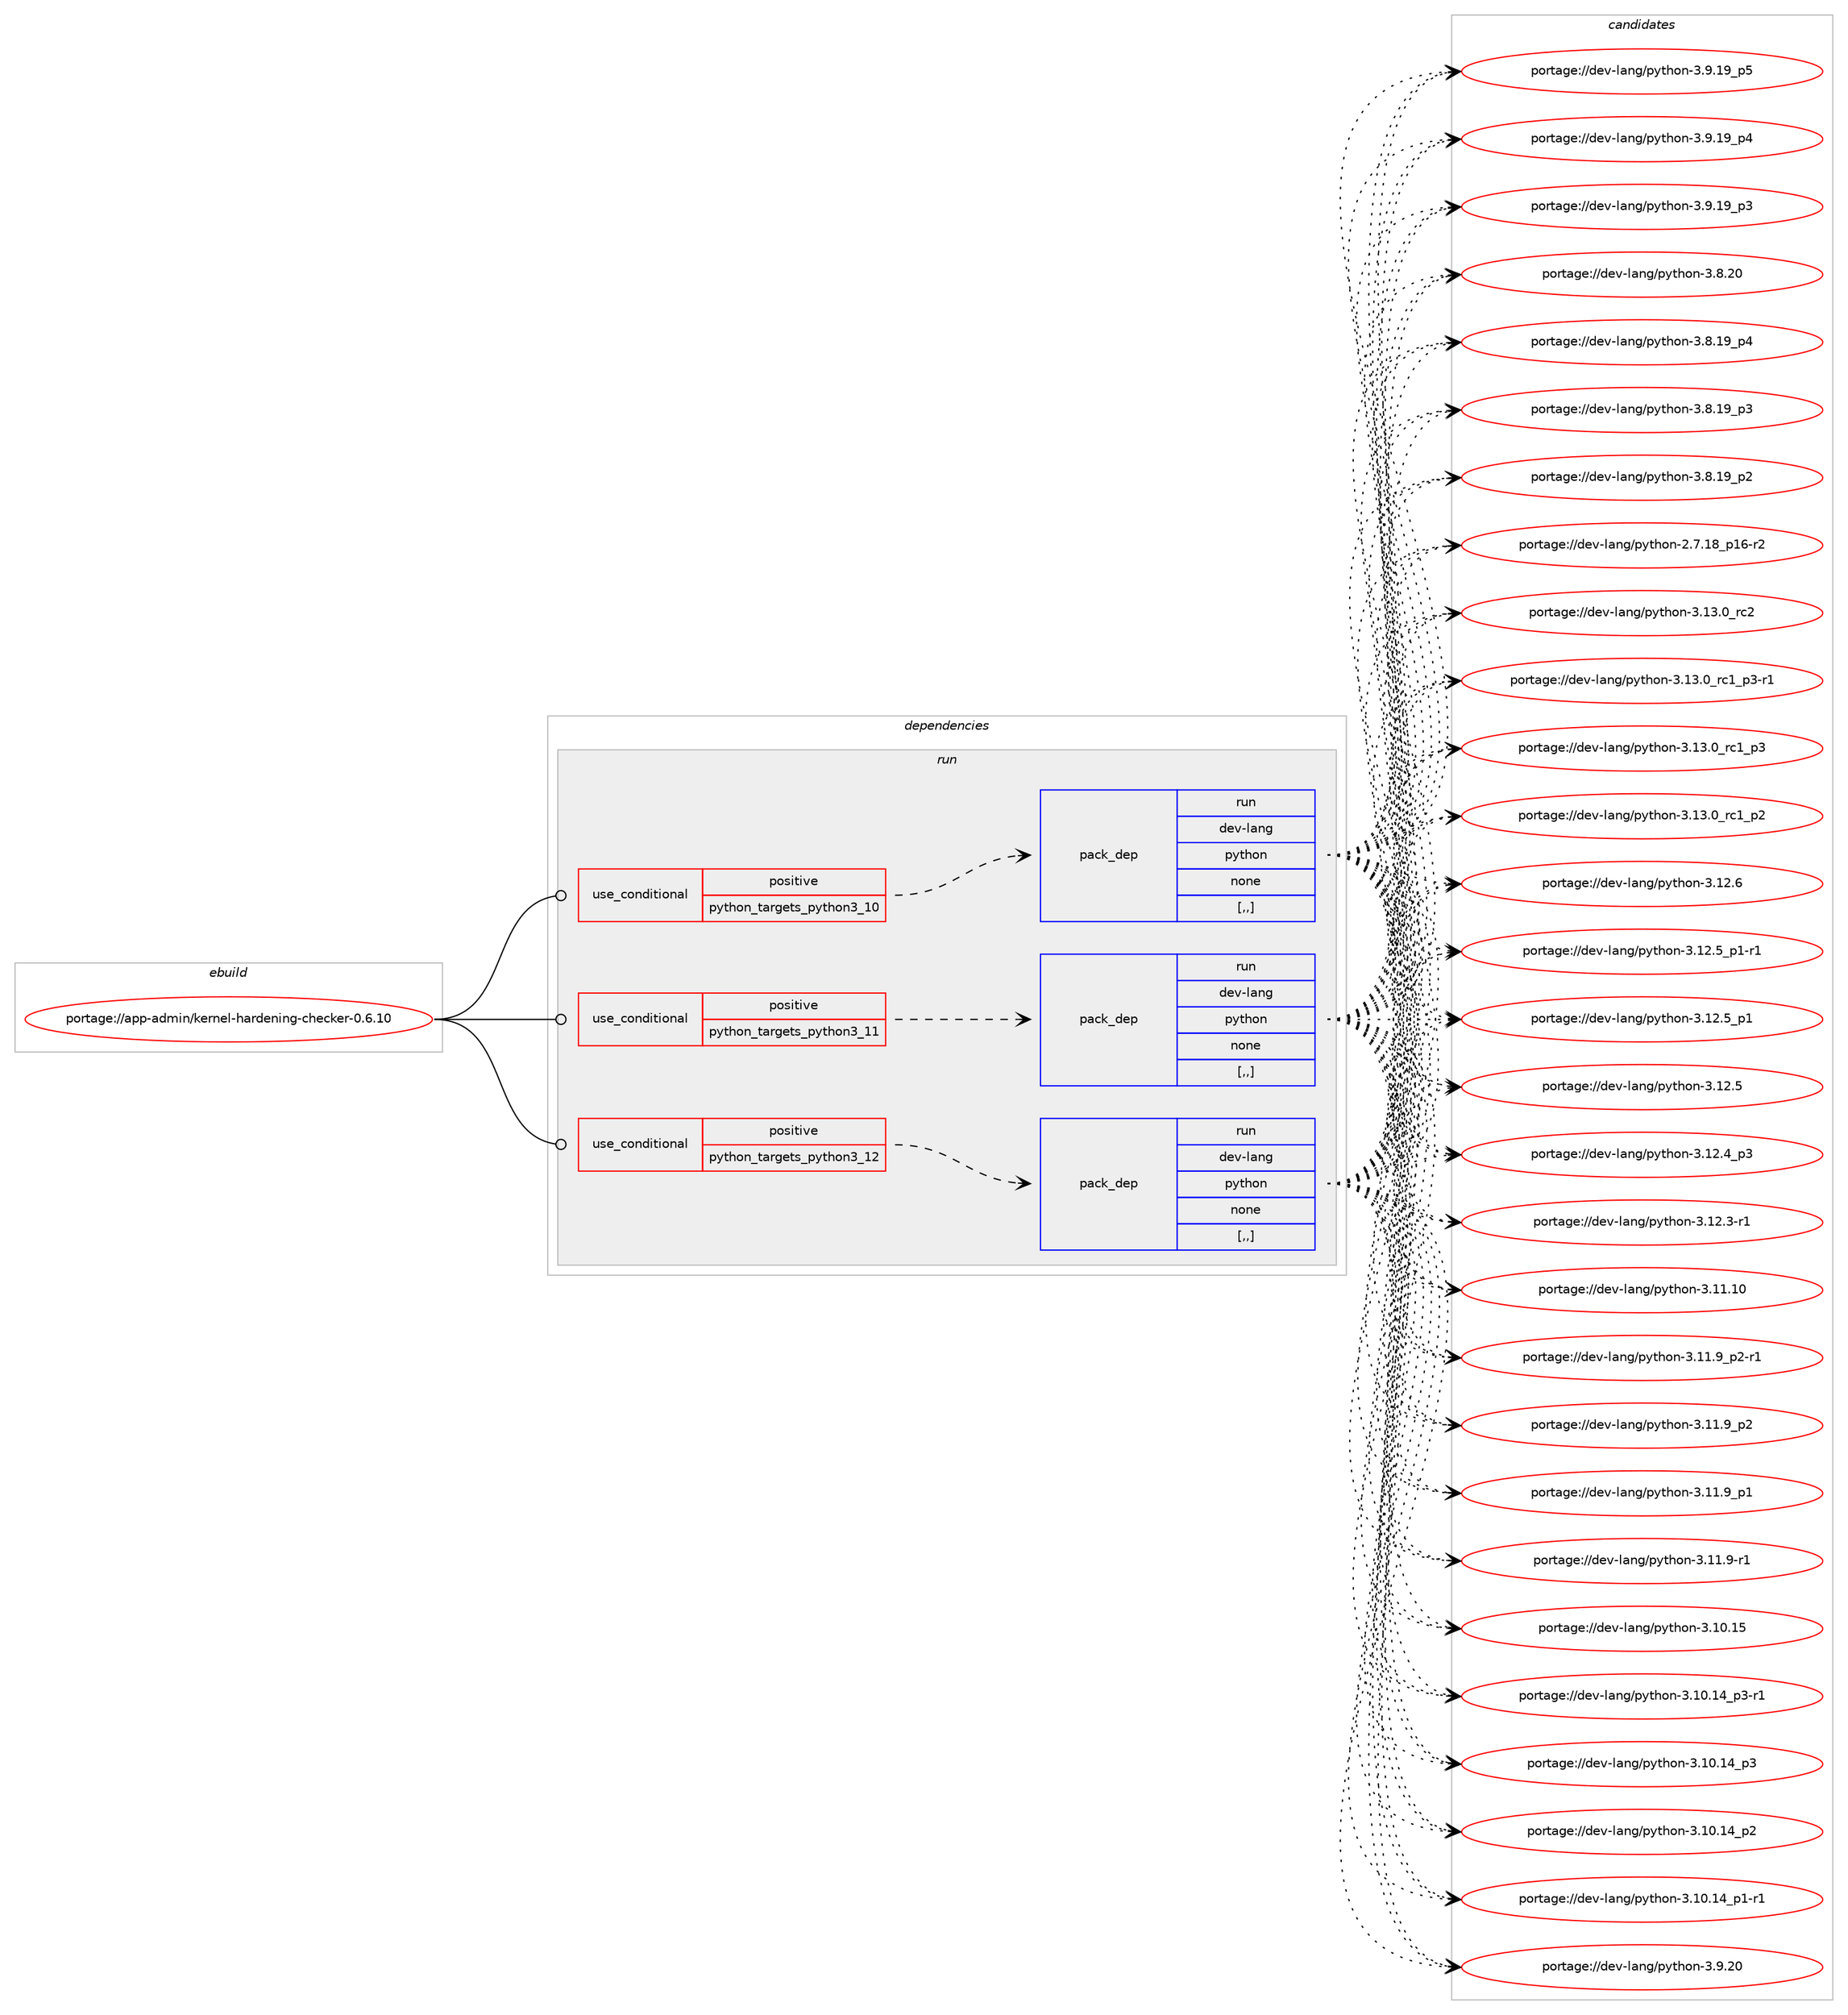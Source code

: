 digraph prolog {

# *************
# Graph options
# *************

newrank=true;
concentrate=true;
compound=true;
graph [rankdir=LR,fontname=Helvetica,fontsize=10,ranksep=1.5];#, ranksep=2.5, nodesep=0.2];
edge  [arrowhead=vee];
node  [fontname=Helvetica,fontsize=10];

# **********
# The ebuild
# **********

subgraph cluster_leftcol {
color=gray;
label=<<i>ebuild</i>>;
id [label="portage://app-admin/kernel-hardening-checker-0.6.10", color=red, width=4, href="../app-admin/kernel-hardening-checker-0.6.10.svg"];
}

# ****************
# The dependencies
# ****************

subgraph cluster_midcol {
color=gray;
label=<<i>dependencies</i>>;
subgraph cluster_compile {
fillcolor="#eeeeee";
style=filled;
label=<<i>compile</i>>;
}
subgraph cluster_compileandrun {
fillcolor="#eeeeee";
style=filled;
label=<<i>compile and run</i>>;
}
subgraph cluster_run {
fillcolor="#eeeeee";
style=filled;
label=<<i>run</i>>;
subgraph cond130393 {
dependency496442 [label=<<TABLE BORDER="0" CELLBORDER="1" CELLSPACING="0" CELLPADDING="4"><TR><TD ROWSPAN="3" CELLPADDING="10">use_conditional</TD></TR><TR><TD>positive</TD></TR><TR><TD>python_targets_python3_10</TD></TR></TABLE>>, shape=none, color=red];
subgraph pack362440 {
dependency496443 [label=<<TABLE BORDER="0" CELLBORDER="1" CELLSPACING="0" CELLPADDING="4" WIDTH="220"><TR><TD ROWSPAN="6" CELLPADDING="30">pack_dep</TD></TR><TR><TD WIDTH="110">run</TD></TR><TR><TD>dev-lang</TD></TR><TR><TD>python</TD></TR><TR><TD>none</TD></TR><TR><TD>[,,]</TD></TR></TABLE>>, shape=none, color=blue];
}
dependency496442:e -> dependency496443:w [weight=20,style="dashed",arrowhead="vee"];
}
id:e -> dependency496442:w [weight=20,style="solid",arrowhead="odot"];
subgraph cond130394 {
dependency496444 [label=<<TABLE BORDER="0" CELLBORDER="1" CELLSPACING="0" CELLPADDING="4"><TR><TD ROWSPAN="3" CELLPADDING="10">use_conditional</TD></TR><TR><TD>positive</TD></TR><TR><TD>python_targets_python3_11</TD></TR></TABLE>>, shape=none, color=red];
subgraph pack362441 {
dependency496445 [label=<<TABLE BORDER="0" CELLBORDER="1" CELLSPACING="0" CELLPADDING="4" WIDTH="220"><TR><TD ROWSPAN="6" CELLPADDING="30">pack_dep</TD></TR><TR><TD WIDTH="110">run</TD></TR><TR><TD>dev-lang</TD></TR><TR><TD>python</TD></TR><TR><TD>none</TD></TR><TR><TD>[,,]</TD></TR></TABLE>>, shape=none, color=blue];
}
dependency496444:e -> dependency496445:w [weight=20,style="dashed",arrowhead="vee"];
}
id:e -> dependency496444:w [weight=20,style="solid",arrowhead="odot"];
subgraph cond130395 {
dependency496446 [label=<<TABLE BORDER="0" CELLBORDER="1" CELLSPACING="0" CELLPADDING="4"><TR><TD ROWSPAN="3" CELLPADDING="10">use_conditional</TD></TR><TR><TD>positive</TD></TR><TR><TD>python_targets_python3_12</TD></TR></TABLE>>, shape=none, color=red];
subgraph pack362442 {
dependency496447 [label=<<TABLE BORDER="0" CELLBORDER="1" CELLSPACING="0" CELLPADDING="4" WIDTH="220"><TR><TD ROWSPAN="6" CELLPADDING="30">pack_dep</TD></TR><TR><TD WIDTH="110">run</TD></TR><TR><TD>dev-lang</TD></TR><TR><TD>python</TD></TR><TR><TD>none</TD></TR><TR><TD>[,,]</TD></TR></TABLE>>, shape=none, color=blue];
}
dependency496446:e -> dependency496447:w [weight=20,style="dashed",arrowhead="vee"];
}
id:e -> dependency496446:w [weight=20,style="solid",arrowhead="odot"];
}
}

# **************
# The candidates
# **************

subgraph cluster_choices {
rank=same;
color=gray;
label=<<i>candidates</i>>;

subgraph choice362440 {
color=black;
nodesep=1;
choice10010111845108971101034711212111610411111045514649514648951149950 [label="portage://dev-lang/python-3.13.0_rc2", color=red, width=4,href="../dev-lang/python-3.13.0_rc2.svg"];
choice1001011184510897110103471121211161041111104551464951464895114994995112514511449 [label="portage://dev-lang/python-3.13.0_rc1_p3-r1", color=red, width=4,href="../dev-lang/python-3.13.0_rc1_p3-r1.svg"];
choice100101118451089711010347112121116104111110455146495146489511499499511251 [label="portage://dev-lang/python-3.13.0_rc1_p3", color=red, width=4,href="../dev-lang/python-3.13.0_rc1_p3.svg"];
choice100101118451089711010347112121116104111110455146495146489511499499511250 [label="portage://dev-lang/python-3.13.0_rc1_p2", color=red, width=4,href="../dev-lang/python-3.13.0_rc1_p2.svg"];
choice10010111845108971101034711212111610411111045514649504654 [label="portage://dev-lang/python-3.12.6", color=red, width=4,href="../dev-lang/python-3.12.6.svg"];
choice1001011184510897110103471121211161041111104551464950465395112494511449 [label="portage://dev-lang/python-3.12.5_p1-r1", color=red, width=4,href="../dev-lang/python-3.12.5_p1-r1.svg"];
choice100101118451089711010347112121116104111110455146495046539511249 [label="portage://dev-lang/python-3.12.5_p1", color=red, width=4,href="../dev-lang/python-3.12.5_p1.svg"];
choice10010111845108971101034711212111610411111045514649504653 [label="portage://dev-lang/python-3.12.5", color=red, width=4,href="../dev-lang/python-3.12.5.svg"];
choice100101118451089711010347112121116104111110455146495046529511251 [label="portage://dev-lang/python-3.12.4_p3", color=red, width=4,href="../dev-lang/python-3.12.4_p3.svg"];
choice100101118451089711010347112121116104111110455146495046514511449 [label="portage://dev-lang/python-3.12.3-r1", color=red, width=4,href="../dev-lang/python-3.12.3-r1.svg"];
choice1001011184510897110103471121211161041111104551464949464948 [label="portage://dev-lang/python-3.11.10", color=red, width=4,href="../dev-lang/python-3.11.10.svg"];
choice1001011184510897110103471121211161041111104551464949465795112504511449 [label="portage://dev-lang/python-3.11.9_p2-r1", color=red, width=4,href="../dev-lang/python-3.11.9_p2-r1.svg"];
choice100101118451089711010347112121116104111110455146494946579511250 [label="portage://dev-lang/python-3.11.9_p2", color=red, width=4,href="../dev-lang/python-3.11.9_p2.svg"];
choice100101118451089711010347112121116104111110455146494946579511249 [label="portage://dev-lang/python-3.11.9_p1", color=red, width=4,href="../dev-lang/python-3.11.9_p1.svg"];
choice100101118451089711010347112121116104111110455146494946574511449 [label="portage://dev-lang/python-3.11.9-r1", color=red, width=4,href="../dev-lang/python-3.11.9-r1.svg"];
choice1001011184510897110103471121211161041111104551464948464953 [label="portage://dev-lang/python-3.10.15", color=red, width=4,href="../dev-lang/python-3.10.15.svg"];
choice100101118451089711010347112121116104111110455146494846495295112514511449 [label="portage://dev-lang/python-3.10.14_p3-r1", color=red, width=4,href="../dev-lang/python-3.10.14_p3-r1.svg"];
choice10010111845108971101034711212111610411111045514649484649529511251 [label="portage://dev-lang/python-3.10.14_p3", color=red, width=4,href="../dev-lang/python-3.10.14_p3.svg"];
choice10010111845108971101034711212111610411111045514649484649529511250 [label="portage://dev-lang/python-3.10.14_p2", color=red, width=4,href="../dev-lang/python-3.10.14_p2.svg"];
choice100101118451089711010347112121116104111110455146494846495295112494511449 [label="portage://dev-lang/python-3.10.14_p1-r1", color=red, width=4,href="../dev-lang/python-3.10.14_p1-r1.svg"];
choice10010111845108971101034711212111610411111045514657465048 [label="portage://dev-lang/python-3.9.20", color=red, width=4,href="../dev-lang/python-3.9.20.svg"];
choice100101118451089711010347112121116104111110455146574649579511253 [label="portage://dev-lang/python-3.9.19_p5", color=red, width=4,href="../dev-lang/python-3.9.19_p5.svg"];
choice100101118451089711010347112121116104111110455146574649579511252 [label="portage://dev-lang/python-3.9.19_p4", color=red, width=4,href="../dev-lang/python-3.9.19_p4.svg"];
choice100101118451089711010347112121116104111110455146574649579511251 [label="portage://dev-lang/python-3.9.19_p3", color=red, width=4,href="../dev-lang/python-3.9.19_p3.svg"];
choice10010111845108971101034711212111610411111045514656465048 [label="portage://dev-lang/python-3.8.20", color=red, width=4,href="../dev-lang/python-3.8.20.svg"];
choice100101118451089711010347112121116104111110455146564649579511252 [label="portage://dev-lang/python-3.8.19_p4", color=red, width=4,href="../dev-lang/python-3.8.19_p4.svg"];
choice100101118451089711010347112121116104111110455146564649579511251 [label="portage://dev-lang/python-3.8.19_p3", color=red, width=4,href="../dev-lang/python-3.8.19_p3.svg"];
choice100101118451089711010347112121116104111110455146564649579511250 [label="portage://dev-lang/python-3.8.19_p2", color=red, width=4,href="../dev-lang/python-3.8.19_p2.svg"];
choice100101118451089711010347112121116104111110455046554649569511249544511450 [label="portage://dev-lang/python-2.7.18_p16-r2", color=red, width=4,href="../dev-lang/python-2.7.18_p16-r2.svg"];
dependency496443:e -> choice10010111845108971101034711212111610411111045514649514648951149950:w [style=dotted,weight="100"];
dependency496443:e -> choice1001011184510897110103471121211161041111104551464951464895114994995112514511449:w [style=dotted,weight="100"];
dependency496443:e -> choice100101118451089711010347112121116104111110455146495146489511499499511251:w [style=dotted,weight="100"];
dependency496443:e -> choice100101118451089711010347112121116104111110455146495146489511499499511250:w [style=dotted,weight="100"];
dependency496443:e -> choice10010111845108971101034711212111610411111045514649504654:w [style=dotted,weight="100"];
dependency496443:e -> choice1001011184510897110103471121211161041111104551464950465395112494511449:w [style=dotted,weight="100"];
dependency496443:e -> choice100101118451089711010347112121116104111110455146495046539511249:w [style=dotted,weight="100"];
dependency496443:e -> choice10010111845108971101034711212111610411111045514649504653:w [style=dotted,weight="100"];
dependency496443:e -> choice100101118451089711010347112121116104111110455146495046529511251:w [style=dotted,weight="100"];
dependency496443:e -> choice100101118451089711010347112121116104111110455146495046514511449:w [style=dotted,weight="100"];
dependency496443:e -> choice1001011184510897110103471121211161041111104551464949464948:w [style=dotted,weight="100"];
dependency496443:e -> choice1001011184510897110103471121211161041111104551464949465795112504511449:w [style=dotted,weight="100"];
dependency496443:e -> choice100101118451089711010347112121116104111110455146494946579511250:w [style=dotted,weight="100"];
dependency496443:e -> choice100101118451089711010347112121116104111110455146494946579511249:w [style=dotted,weight="100"];
dependency496443:e -> choice100101118451089711010347112121116104111110455146494946574511449:w [style=dotted,weight="100"];
dependency496443:e -> choice1001011184510897110103471121211161041111104551464948464953:w [style=dotted,weight="100"];
dependency496443:e -> choice100101118451089711010347112121116104111110455146494846495295112514511449:w [style=dotted,weight="100"];
dependency496443:e -> choice10010111845108971101034711212111610411111045514649484649529511251:w [style=dotted,weight="100"];
dependency496443:e -> choice10010111845108971101034711212111610411111045514649484649529511250:w [style=dotted,weight="100"];
dependency496443:e -> choice100101118451089711010347112121116104111110455146494846495295112494511449:w [style=dotted,weight="100"];
dependency496443:e -> choice10010111845108971101034711212111610411111045514657465048:w [style=dotted,weight="100"];
dependency496443:e -> choice100101118451089711010347112121116104111110455146574649579511253:w [style=dotted,weight="100"];
dependency496443:e -> choice100101118451089711010347112121116104111110455146574649579511252:w [style=dotted,weight="100"];
dependency496443:e -> choice100101118451089711010347112121116104111110455146574649579511251:w [style=dotted,weight="100"];
dependency496443:e -> choice10010111845108971101034711212111610411111045514656465048:w [style=dotted,weight="100"];
dependency496443:e -> choice100101118451089711010347112121116104111110455146564649579511252:w [style=dotted,weight="100"];
dependency496443:e -> choice100101118451089711010347112121116104111110455146564649579511251:w [style=dotted,weight="100"];
dependency496443:e -> choice100101118451089711010347112121116104111110455146564649579511250:w [style=dotted,weight="100"];
dependency496443:e -> choice100101118451089711010347112121116104111110455046554649569511249544511450:w [style=dotted,weight="100"];
}
subgraph choice362441 {
color=black;
nodesep=1;
choice10010111845108971101034711212111610411111045514649514648951149950 [label="portage://dev-lang/python-3.13.0_rc2", color=red, width=4,href="../dev-lang/python-3.13.0_rc2.svg"];
choice1001011184510897110103471121211161041111104551464951464895114994995112514511449 [label="portage://dev-lang/python-3.13.0_rc1_p3-r1", color=red, width=4,href="../dev-lang/python-3.13.0_rc1_p3-r1.svg"];
choice100101118451089711010347112121116104111110455146495146489511499499511251 [label="portage://dev-lang/python-3.13.0_rc1_p3", color=red, width=4,href="../dev-lang/python-3.13.0_rc1_p3.svg"];
choice100101118451089711010347112121116104111110455146495146489511499499511250 [label="portage://dev-lang/python-3.13.0_rc1_p2", color=red, width=4,href="../dev-lang/python-3.13.0_rc1_p2.svg"];
choice10010111845108971101034711212111610411111045514649504654 [label="portage://dev-lang/python-3.12.6", color=red, width=4,href="../dev-lang/python-3.12.6.svg"];
choice1001011184510897110103471121211161041111104551464950465395112494511449 [label="portage://dev-lang/python-3.12.5_p1-r1", color=red, width=4,href="../dev-lang/python-3.12.5_p1-r1.svg"];
choice100101118451089711010347112121116104111110455146495046539511249 [label="portage://dev-lang/python-3.12.5_p1", color=red, width=4,href="../dev-lang/python-3.12.5_p1.svg"];
choice10010111845108971101034711212111610411111045514649504653 [label="portage://dev-lang/python-3.12.5", color=red, width=4,href="../dev-lang/python-3.12.5.svg"];
choice100101118451089711010347112121116104111110455146495046529511251 [label="portage://dev-lang/python-3.12.4_p3", color=red, width=4,href="../dev-lang/python-3.12.4_p3.svg"];
choice100101118451089711010347112121116104111110455146495046514511449 [label="portage://dev-lang/python-3.12.3-r1", color=red, width=4,href="../dev-lang/python-3.12.3-r1.svg"];
choice1001011184510897110103471121211161041111104551464949464948 [label="portage://dev-lang/python-3.11.10", color=red, width=4,href="../dev-lang/python-3.11.10.svg"];
choice1001011184510897110103471121211161041111104551464949465795112504511449 [label="portage://dev-lang/python-3.11.9_p2-r1", color=red, width=4,href="../dev-lang/python-3.11.9_p2-r1.svg"];
choice100101118451089711010347112121116104111110455146494946579511250 [label="portage://dev-lang/python-3.11.9_p2", color=red, width=4,href="../dev-lang/python-3.11.9_p2.svg"];
choice100101118451089711010347112121116104111110455146494946579511249 [label="portage://dev-lang/python-3.11.9_p1", color=red, width=4,href="../dev-lang/python-3.11.9_p1.svg"];
choice100101118451089711010347112121116104111110455146494946574511449 [label="portage://dev-lang/python-3.11.9-r1", color=red, width=4,href="../dev-lang/python-3.11.9-r1.svg"];
choice1001011184510897110103471121211161041111104551464948464953 [label="portage://dev-lang/python-3.10.15", color=red, width=4,href="../dev-lang/python-3.10.15.svg"];
choice100101118451089711010347112121116104111110455146494846495295112514511449 [label="portage://dev-lang/python-3.10.14_p3-r1", color=red, width=4,href="../dev-lang/python-3.10.14_p3-r1.svg"];
choice10010111845108971101034711212111610411111045514649484649529511251 [label="portage://dev-lang/python-3.10.14_p3", color=red, width=4,href="../dev-lang/python-3.10.14_p3.svg"];
choice10010111845108971101034711212111610411111045514649484649529511250 [label="portage://dev-lang/python-3.10.14_p2", color=red, width=4,href="../dev-lang/python-3.10.14_p2.svg"];
choice100101118451089711010347112121116104111110455146494846495295112494511449 [label="portage://dev-lang/python-3.10.14_p1-r1", color=red, width=4,href="../dev-lang/python-3.10.14_p1-r1.svg"];
choice10010111845108971101034711212111610411111045514657465048 [label="portage://dev-lang/python-3.9.20", color=red, width=4,href="../dev-lang/python-3.9.20.svg"];
choice100101118451089711010347112121116104111110455146574649579511253 [label="portage://dev-lang/python-3.9.19_p5", color=red, width=4,href="../dev-lang/python-3.9.19_p5.svg"];
choice100101118451089711010347112121116104111110455146574649579511252 [label="portage://dev-lang/python-3.9.19_p4", color=red, width=4,href="../dev-lang/python-3.9.19_p4.svg"];
choice100101118451089711010347112121116104111110455146574649579511251 [label="portage://dev-lang/python-3.9.19_p3", color=red, width=4,href="../dev-lang/python-3.9.19_p3.svg"];
choice10010111845108971101034711212111610411111045514656465048 [label="portage://dev-lang/python-3.8.20", color=red, width=4,href="../dev-lang/python-3.8.20.svg"];
choice100101118451089711010347112121116104111110455146564649579511252 [label="portage://dev-lang/python-3.8.19_p4", color=red, width=4,href="../dev-lang/python-3.8.19_p4.svg"];
choice100101118451089711010347112121116104111110455146564649579511251 [label="portage://dev-lang/python-3.8.19_p3", color=red, width=4,href="../dev-lang/python-3.8.19_p3.svg"];
choice100101118451089711010347112121116104111110455146564649579511250 [label="portage://dev-lang/python-3.8.19_p2", color=red, width=4,href="../dev-lang/python-3.8.19_p2.svg"];
choice100101118451089711010347112121116104111110455046554649569511249544511450 [label="portage://dev-lang/python-2.7.18_p16-r2", color=red, width=4,href="../dev-lang/python-2.7.18_p16-r2.svg"];
dependency496445:e -> choice10010111845108971101034711212111610411111045514649514648951149950:w [style=dotted,weight="100"];
dependency496445:e -> choice1001011184510897110103471121211161041111104551464951464895114994995112514511449:w [style=dotted,weight="100"];
dependency496445:e -> choice100101118451089711010347112121116104111110455146495146489511499499511251:w [style=dotted,weight="100"];
dependency496445:e -> choice100101118451089711010347112121116104111110455146495146489511499499511250:w [style=dotted,weight="100"];
dependency496445:e -> choice10010111845108971101034711212111610411111045514649504654:w [style=dotted,weight="100"];
dependency496445:e -> choice1001011184510897110103471121211161041111104551464950465395112494511449:w [style=dotted,weight="100"];
dependency496445:e -> choice100101118451089711010347112121116104111110455146495046539511249:w [style=dotted,weight="100"];
dependency496445:e -> choice10010111845108971101034711212111610411111045514649504653:w [style=dotted,weight="100"];
dependency496445:e -> choice100101118451089711010347112121116104111110455146495046529511251:w [style=dotted,weight="100"];
dependency496445:e -> choice100101118451089711010347112121116104111110455146495046514511449:w [style=dotted,weight="100"];
dependency496445:e -> choice1001011184510897110103471121211161041111104551464949464948:w [style=dotted,weight="100"];
dependency496445:e -> choice1001011184510897110103471121211161041111104551464949465795112504511449:w [style=dotted,weight="100"];
dependency496445:e -> choice100101118451089711010347112121116104111110455146494946579511250:w [style=dotted,weight="100"];
dependency496445:e -> choice100101118451089711010347112121116104111110455146494946579511249:w [style=dotted,weight="100"];
dependency496445:e -> choice100101118451089711010347112121116104111110455146494946574511449:w [style=dotted,weight="100"];
dependency496445:e -> choice1001011184510897110103471121211161041111104551464948464953:w [style=dotted,weight="100"];
dependency496445:e -> choice100101118451089711010347112121116104111110455146494846495295112514511449:w [style=dotted,weight="100"];
dependency496445:e -> choice10010111845108971101034711212111610411111045514649484649529511251:w [style=dotted,weight="100"];
dependency496445:e -> choice10010111845108971101034711212111610411111045514649484649529511250:w [style=dotted,weight="100"];
dependency496445:e -> choice100101118451089711010347112121116104111110455146494846495295112494511449:w [style=dotted,weight="100"];
dependency496445:e -> choice10010111845108971101034711212111610411111045514657465048:w [style=dotted,weight="100"];
dependency496445:e -> choice100101118451089711010347112121116104111110455146574649579511253:w [style=dotted,weight="100"];
dependency496445:e -> choice100101118451089711010347112121116104111110455146574649579511252:w [style=dotted,weight="100"];
dependency496445:e -> choice100101118451089711010347112121116104111110455146574649579511251:w [style=dotted,weight="100"];
dependency496445:e -> choice10010111845108971101034711212111610411111045514656465048:w [style=dotted,weight="100"];
dependency496445:e -> choice100101118451089711010347112121116104111110455146564649579511252:w [style=dotted,weight="100"];
dependency496445:e -> choice100101118451089711010347112121116104111110455146564649579511251:w [style=dotted,weight="100"];
dependency496445:e -> choice100101118451089711010347112121116104111110455146564649579511250:w [style=dotted,weight="100"];
dependency496445:e -> choice100101118451089711010347112121116104111110455046554649569511249544511450:w [style=dotted,weight="100"];
}
subgraph choice362442 {
color=black;
nodesep=1;
choice10010111845108971101034711212111610411111045514649514648951149950 [label="portage://dev-lang/python-3.13.0_rc2", color=red, width=4,href="../dev-lang/python-3.13.0_rc2.svg"];
choice1001011184510897110103471121211161041111104551464951464895114994995112514511449 [label="portage://dev-lang/python-3.13.0_rc1_p3-r1", color=red, width=4,href="../dev-lang/python-3.13.0_rc1_p3-r1.svg"];
choice100101118451089711010347112121116104111110455146495146489511499499511251 [label="portage://dev-lang/python-3.13.0_rc1_p3", color=red, width=4,href="../dev-lang/python-3.13.0_rc1_p3.svg"];
choice100101118451089711010347112121116104111110455146495146489511499499511250 [label="portage://dev-lang/python-3.13.0_rc1_p2", color=red, width=4,href="../dev-lang/python-3.13.0_rc1_p2.svg"];
choice10010111845108971101034711212111610411111045514649504654 [label="portage://dev-lang/python-3.12.6", color=red, width=4,href="../dev-lang/python-3.12.6.svg"];
choice1001011184510897110103471121211161041111104551464950465395112494511449 [label="portage://dev-lang/python-3.12.5_p1-r1", color=red, width=4,href="../dev-lang/python-3.12.5_p1-r1.svg"];
choice100101118451089711010347112121116104111110455146495046539511249 [label="portage://dev-lang/python-3.12.5_p1", color=red, width=4,href="../dev-lang/python-3.12.5_p1.svg"];
choice10010111845108971101034711212111610411111045514649504653 [label="portage://dev-lang/python-3.12.5", color=red, width=4,href="../dev-lang/python-3.12.5.svg"];
choice100101118451089711010347112121116104111110455146495046529511251 [label="portage://dev-lang/python-3.12.4_p3", color=red, width=4,href="../dev-lang/python-3.12.4_p3.svg"];
choice100101118451089711010347112121116104111110455146495046514511449 [label="portage://dev-lang/python-3.12.3-r1", color=red, width=4,href="../dev-lang/python-3.12.3-r1.svg"];
choice1001011184510897110103471121211161041111104551464949464948 [label="portage://dev-lang/python-3.11.10", color=red, width=4,href="../dev-lang/python-3.11.10.svg"];
choice1001011184510897110103471121211161041111104551464949465795112504511449 [label="portage://dev-lang/python-3.11.9_p2-r1", color=red, width=4,href="../dev-lang/python-3.11.9_p2-r1.svg"];
choice100101118451089711010347112121116104111110455146494946579511250 [label="portage://dev-lang/python-3.11.9_p2", color=red, width=4,href="../dev-lang/python-3.11.9_p2.svg"];
choice100101118451089711010347112121116104111110455146494946579511249 [label="portage://dev-lang/python-3.11.9_p1", color=red, width=4,href="../dev-lang/python-3.11.9_p1.svg"];
choice100101118451089711010347112121116104111110455146494946574511449 [label="portage://dev-lang/python-3.11.9-r1", color=red, width=4,href="../dev-lang/python-3.11.9-r1.svg"];
choice1001011184510897110103471121211161041111104551464948464953 [label="portage://dev-lang/python-3.10.15", color=red, width=4,href="../dev-lang/python-3.10.15.svg"];
choice100101118451089711010347112121116104111110455146494846495295112514511449 [label="portage://dev-lang/python-3.10.14_p3-r1", color=red, width=4,href="../dev-lang/python-3.10.14_p3-r1.svg"];
choice10010111845108971101034711212111610411111045514649484649529511251 [label="portage://dev-lang/python-3.10.14_p3", color=red, width=4,href="../dev-lang/python-3.10.14_p3.svg"];
choice10010111845108971101034711212111610411111045514649484649529511250 [label="portage://dev-lang/python-3.10.14_p2", color=red, width=4,href="../dev-lang/python-3.10.14_p2.svg"];
choice100101118451089711010347112121116104111110455146494846495295112494511449 [label="portage://dev-lang/python-3.10.14_p1-r1", color=red, width=4,href="../dev-lang/python-3.10.14_p1-r1.svg"];
choice10010111845108971101034711212111610411111045514657465048 [label="portage://dev-lang/python-3.9.20", color=red, width=4,href="../dev-lang/python-3.9.20.svg"];
choice100101118451089711010347112121116104111110455146574649579511253 [label="portage://dev-lang/python-3.9.19_p5", color=red, width=4,href="../dev-lang/python-3.9.19_p5.svg"];
choice100101118451089711010347112121116104111110455146574649579511252 [label="portage://dev-lang/python-3.9.19_p4", color=red, width=4,href="../dev-lang/python-3.9.19_p4.svg"];
choice100101118451089711010347112121116104111110455146574649579511251 [label="portage://dev-lang/python-3.9.19_p3", color=red, width=4,href="../dev-lang/python-3.9.19_p3.svg"];
choice10010111845108971101034711212111610411111045514656465048 [label="portage://dev-lang/python-3.8.20", color=red, width=4,href="../dev-lang/python-3.8.20.svg"];
choice100101118451089711010347112121116104111110455146564649579511252 [label="portage://dev-lang/python-3.8.19_p4", color=red, width=4,href="../dev-lang/python-3.8.19_p4.svg"];
choice100101118451089711010347112121116104111110455146564649579511251 [label="portage://dev-lang/python-3.8.19_p3", color=red, width=4,href="../dev-lang/python-3.8.19_p3.svg"];
choice100101118451089711010347112121116104111110455146564649579511250 [label="portage://dev-lang/python-3.8.19_p2", color=red, width=4,href="../dev-lang/python-3.8.19_p2.svg"];
choice100101118451089711010347112121116104111110455046554649569511249544511450 [label="portage://dev-lang/python-2.7.18_p16-r2", color=red, width=4,href="../dev-lang/python-2.7.18_p16-r2.svg"];
dependency496447:e -> choice10010111845108971101034711212111610411111045514649514648951149950:w [style=dotted,weight="100"];
dependency496447:e -> choice1001011184510897110103471121211161041111104551464951464895114994995112514511449:w [style=dotted,weight="100"];
dependency496447:e -> choice100101118451089711010347112121116104111110455146495146489511499499511251:w [style=dotted,weight="100"];
dependency496447:e -> choice100101118451089711010347112121116104111110455146495146489511499499511250:w [style=dotted,weight="100"];
dependency496447:e -> choice10010111845108971101034711212111610411111045514649504654:w [style=dotted,weight="100"];
dependency496447:e -> choice1001011184510897110103471121211161041111104551464950465395112494511449:w [style=dotted,weight="100"];
dependency496447:e -> choice100101118451089711010347112121116104111110455146495046539511249:w [style=dotted,weight="100"];
dependency496447:e -> choice10010111845108971101034711212111610411111045514649504653:w [style=dotted,weight="100"];
dependency496447:e -> choice100101118451089711010347112121116104111110455146495046529511251:w [style=dotted,weight="100"];
dependency496447:e -> choice100101118451089711010347112121116104111110455146495046514511449:w [style=dotted,weight="100"];
dependency496447:e -> choice1001011184510897110103471121211161041111104551464949464948:w [style=dotted,weight="100"];
dependency496447:e -> choice1001011184510897110103471121211161041111104551464949465795112504511449:w [style=dotted,weight="100"];
dependency496447:e -> choice100101118451089711010347112121116104111110455146494946579511250:w [style=dotted,weight="100"];
dependency496447:e -> choice100101118451089711010347112121116104111110455146494946579511249:w [style=dotted,weight="100"];
dependency496447:e -> choice100101118451089711010347112121116104111110455146494946574511449:w [style=dotted,weight="100"];
dependency496447:e -> choice1001011184510897110103471121211161041111104551464948464953:w [style=dotted,weight="100"];
dependency496447:e -> choice100101118451089711010347112121116104111110455146494846495295112514511449:w [style=dotted,weight="100"];
dependency496447:e -> choice10010111845108971101034711212111610411111045514649484649529511251:w [style=dotted,weight="100"];
dependency496447:e -> choice10010111845108971101034711212111610411111045514649484649529511250:w [style=dotted,weight="100"];
dependency496447:e -> choice100101118451089711010347112121116104111110455146494846495295112494511449:w [style=dotted,weight="100"];
dependency496447:e -> choice10010111845108971101034711212111610411111045514657465048:w [style=dotted,weight="100"];
dependency496447:e -> choice100101118451089711010347112121116104111110455146574649579511253:w [style=dotted,weight="100"];
dependency496447:e -> choice100101118451089711010347112121116104111110455146574649579511252:w [style=dotted,weight="100"];
dependency496447:e -> choice100101118451089711010347112121116104111110455146574649579511251:w [style=dotted,weight="100"];
dependency496447:e -> choice10010111845108971101034711212111610411111045514656465048:w [style=dotted,weight="100"];
dependency496447:e -> choice100101118451089711010347112121116104111110455146564649579511252:w [style=dotted,weight="100"];
dependency496447:e -> choice100101118451089711010347112121116104111110455146564649579511251:w [style=dotted,weight="100"];
dependency496447:e -> choice100101118451089711010347112121116104111110455146564649579511250:w [style=dotted,weight="100"];
dependency496447:e -> choice100101118451089711010347112121116104111110455046554649569511249544511450:w [style=dotted,weight="100"];
}
}

}
